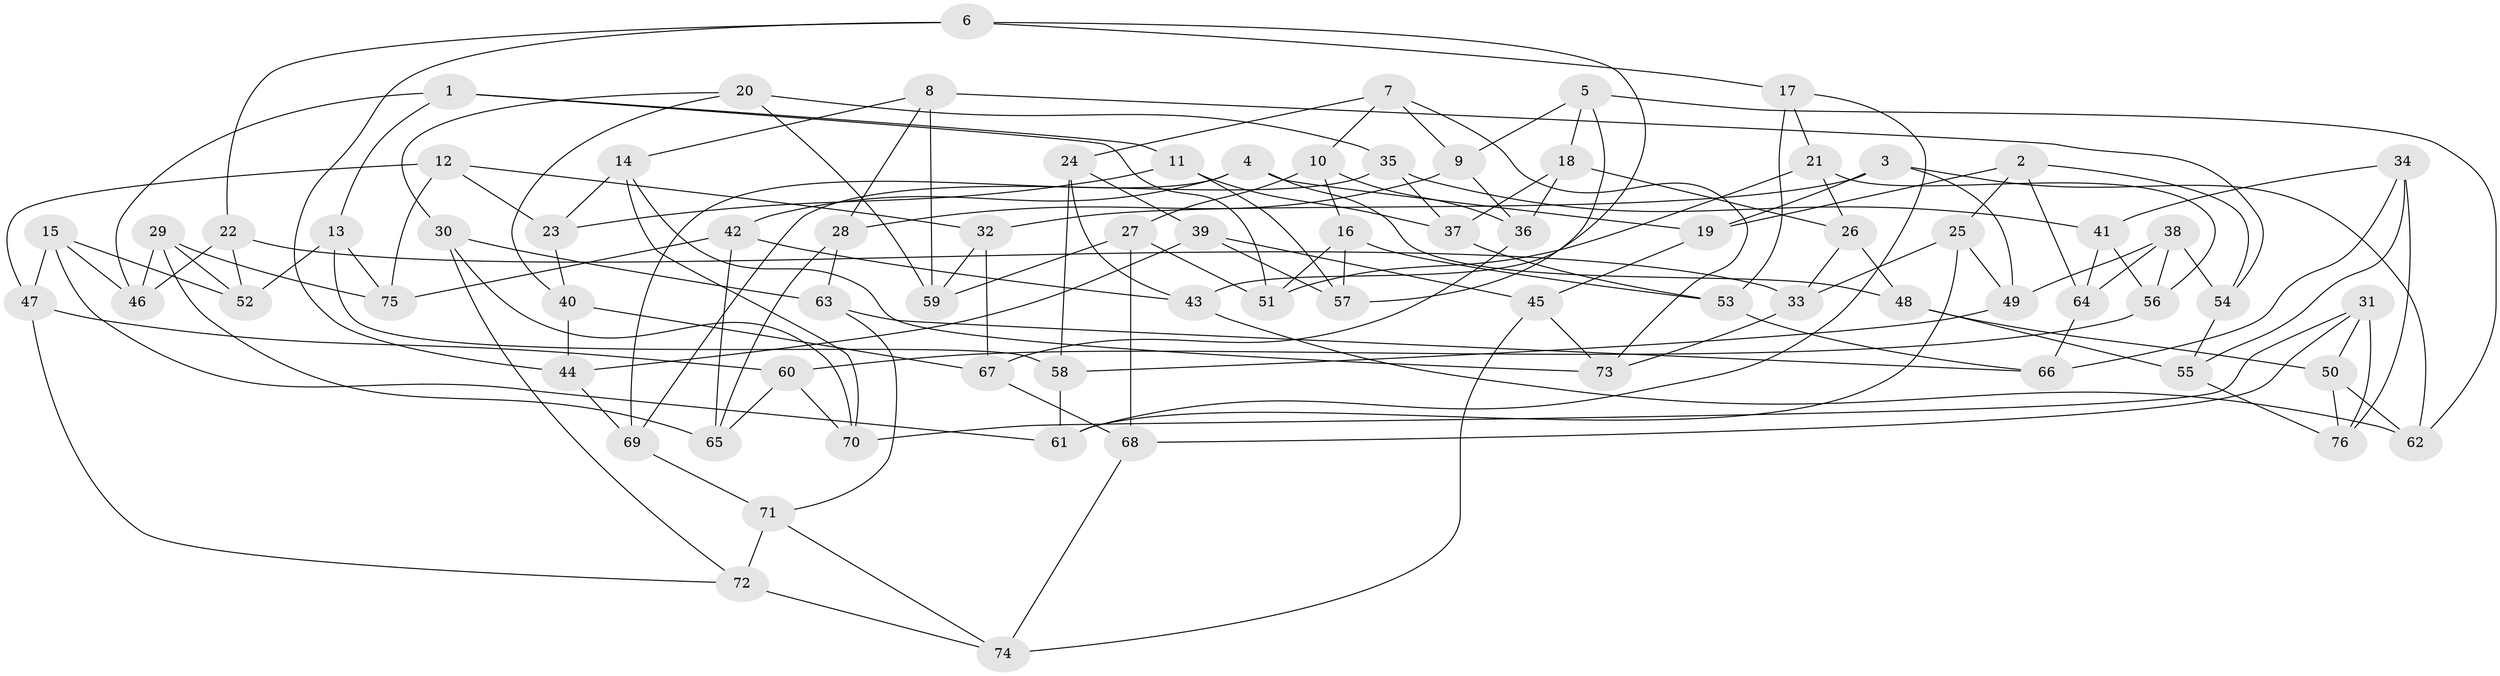 // Generated by graph-tools (version 1.1) at 2025/03/03/09/25 03:03:10]
// undirected, 76 vertices, 152 edges
graph export_dot {
graph [start="1"]
  node [color=gray90,style=filled];
  1;
  2;
  3;
  4;
  5;
  6;
  7;
  8;
  9;
  10;
  11;
  12;
  13;
  14;
  15;
  16;
  17;
  18;
  19;
  20;
  21;
  22;
  23;
  24;
  25;
  26;
  27;
  28;
  29;
  30;
  31;
  32;
  33;
  34;
  35;
  36;
  37;
  38;
  39;
  40;
  41;
  42;
  43;
  44;
  45;
  46;
  47;
  48;
  49;
  50;
  51;
  52;
  53;
  54;
  55;
  56;
  57;
  58;
  59;
  60;
  61;
  62;
  63;
  64;
  65;
  66;
  67;
  68;
  69;
  70;
  71;
  72;
  73;
  74;
  75;
  76;
  1 -- 13;
  1 -- 11;
  1 -- 51;
  1 -- 46;
  2 -- 25;
  2 -- 54;
  2 -- 64;
  2 -- 19;
  3 -- 49;
  3 -- 19;
  3 -- 32;
  3 -- 62;
  4 -- 69;
  4 -- 42;
  4 -- 48;
  4 -- 19;
  5 -- 62;
  5 -- 9;
  5 -- 18;
  5 -- 57;
  6 -- 22;
  6 -- 17;
  6 -- 44;
  6 -- 43;
  7 -- 73;
  7 -- 9;
  7 -- 10;
  7 -- 24;
  8 -- 59;
  8 -- 14;
  8 -- 54;
  8 -- 28;
  9 -- 36;
  9 -- 28;
  10 -- 36;
  10 -- 27;
  10 -- 16;
  11 -- 57;
  11 -- 37;
  11 -- 23;
  12 -- 47;
  12 -- 32;
  12 -- 75;
  12 -- 23;
  13 -- 52;
  13 -- 75;
  13 -- 58;
  14 -- 73;
  14 -- 70;
  14 -- 23;
  15 -- 52;
  15 -- 46;
  15 -- 61;
  15 -- 47;
  16 -- 51;
  16 -- 53;
  16 -- 57;
  17 -- 21;
  17 -- 61;
  17 -- 53;
  18 -- 26;
  18 -- 36;
  18 -- 37;
  19 -- 45;
  20 -- 30;
  20 -- 40;
  20 -- 35;
  20 -- 59;
  21 -- 51;
  21 -- 56;
  21 -- 26;
  22 -- 33;
  22 -- 46;
  22 -- 52;
  23 -- 40;
  24 -- 58;
  24 -- 43;
  24 -- 39;
  25 -- 33;
  25 -- 49;
  25 -- 61;
  26 -- 33;
  26 -- 48;
  27 -- 51;
  27 -- 68;
  27 -- 59;
  28 -- 63;
  28 -- 65;
  29 -- 52;
  29 -- 65;
  29 -- 46;
  29 -- 75;
  30 -- 72;
  30 -- 70;
  30 -- 63;
  31 -- 76;
  31 -- 68;
  31 -- 70;
  31 -- 50;
  32 -- 59;
  32 -- 67;
  33 -- 73;
  34 -- 76;
  34 -- 41;
  34 -- 66;
  34 -- 55;
  35 -- 41;
  35 -- 69;
  35 -- 37;
  36 -- 67;
  37 -- 53;
  38 -- 54;
  38 -- 56;
  38 -- 64;
  38 -- 49;
  39 -- 57;
  39 -- 45;
  39 -- 44;
  40 -- 67;
  40 -- 44;
  41 -- 64;
  41 -- 56;
  42 -- 75;
  42 -- 65;
  42 -- 43;
  43 -- 62;
  44 -- 69;
  45 -- 74;
  45 -- 73;
  47 -- 72;
  47 -- 60;
  48 -- 55;
  48 -- 50;
  49 -- 58;
  50 -- 76;
  50 -- 62;
  53 -- 66;
  54 -- 55;
  55 -- 76;
  56 -- 60;
  58 -- 61;
  60 -- 70;
  60 -- 65;
  63 -- 71;
  63 -- 66;
  64 -- 66;
  67 -- 68;
  68 -- 74;
  69 -- 71;
  71 -- 74;
  71 -- 72;
  72 -- 74;
}
